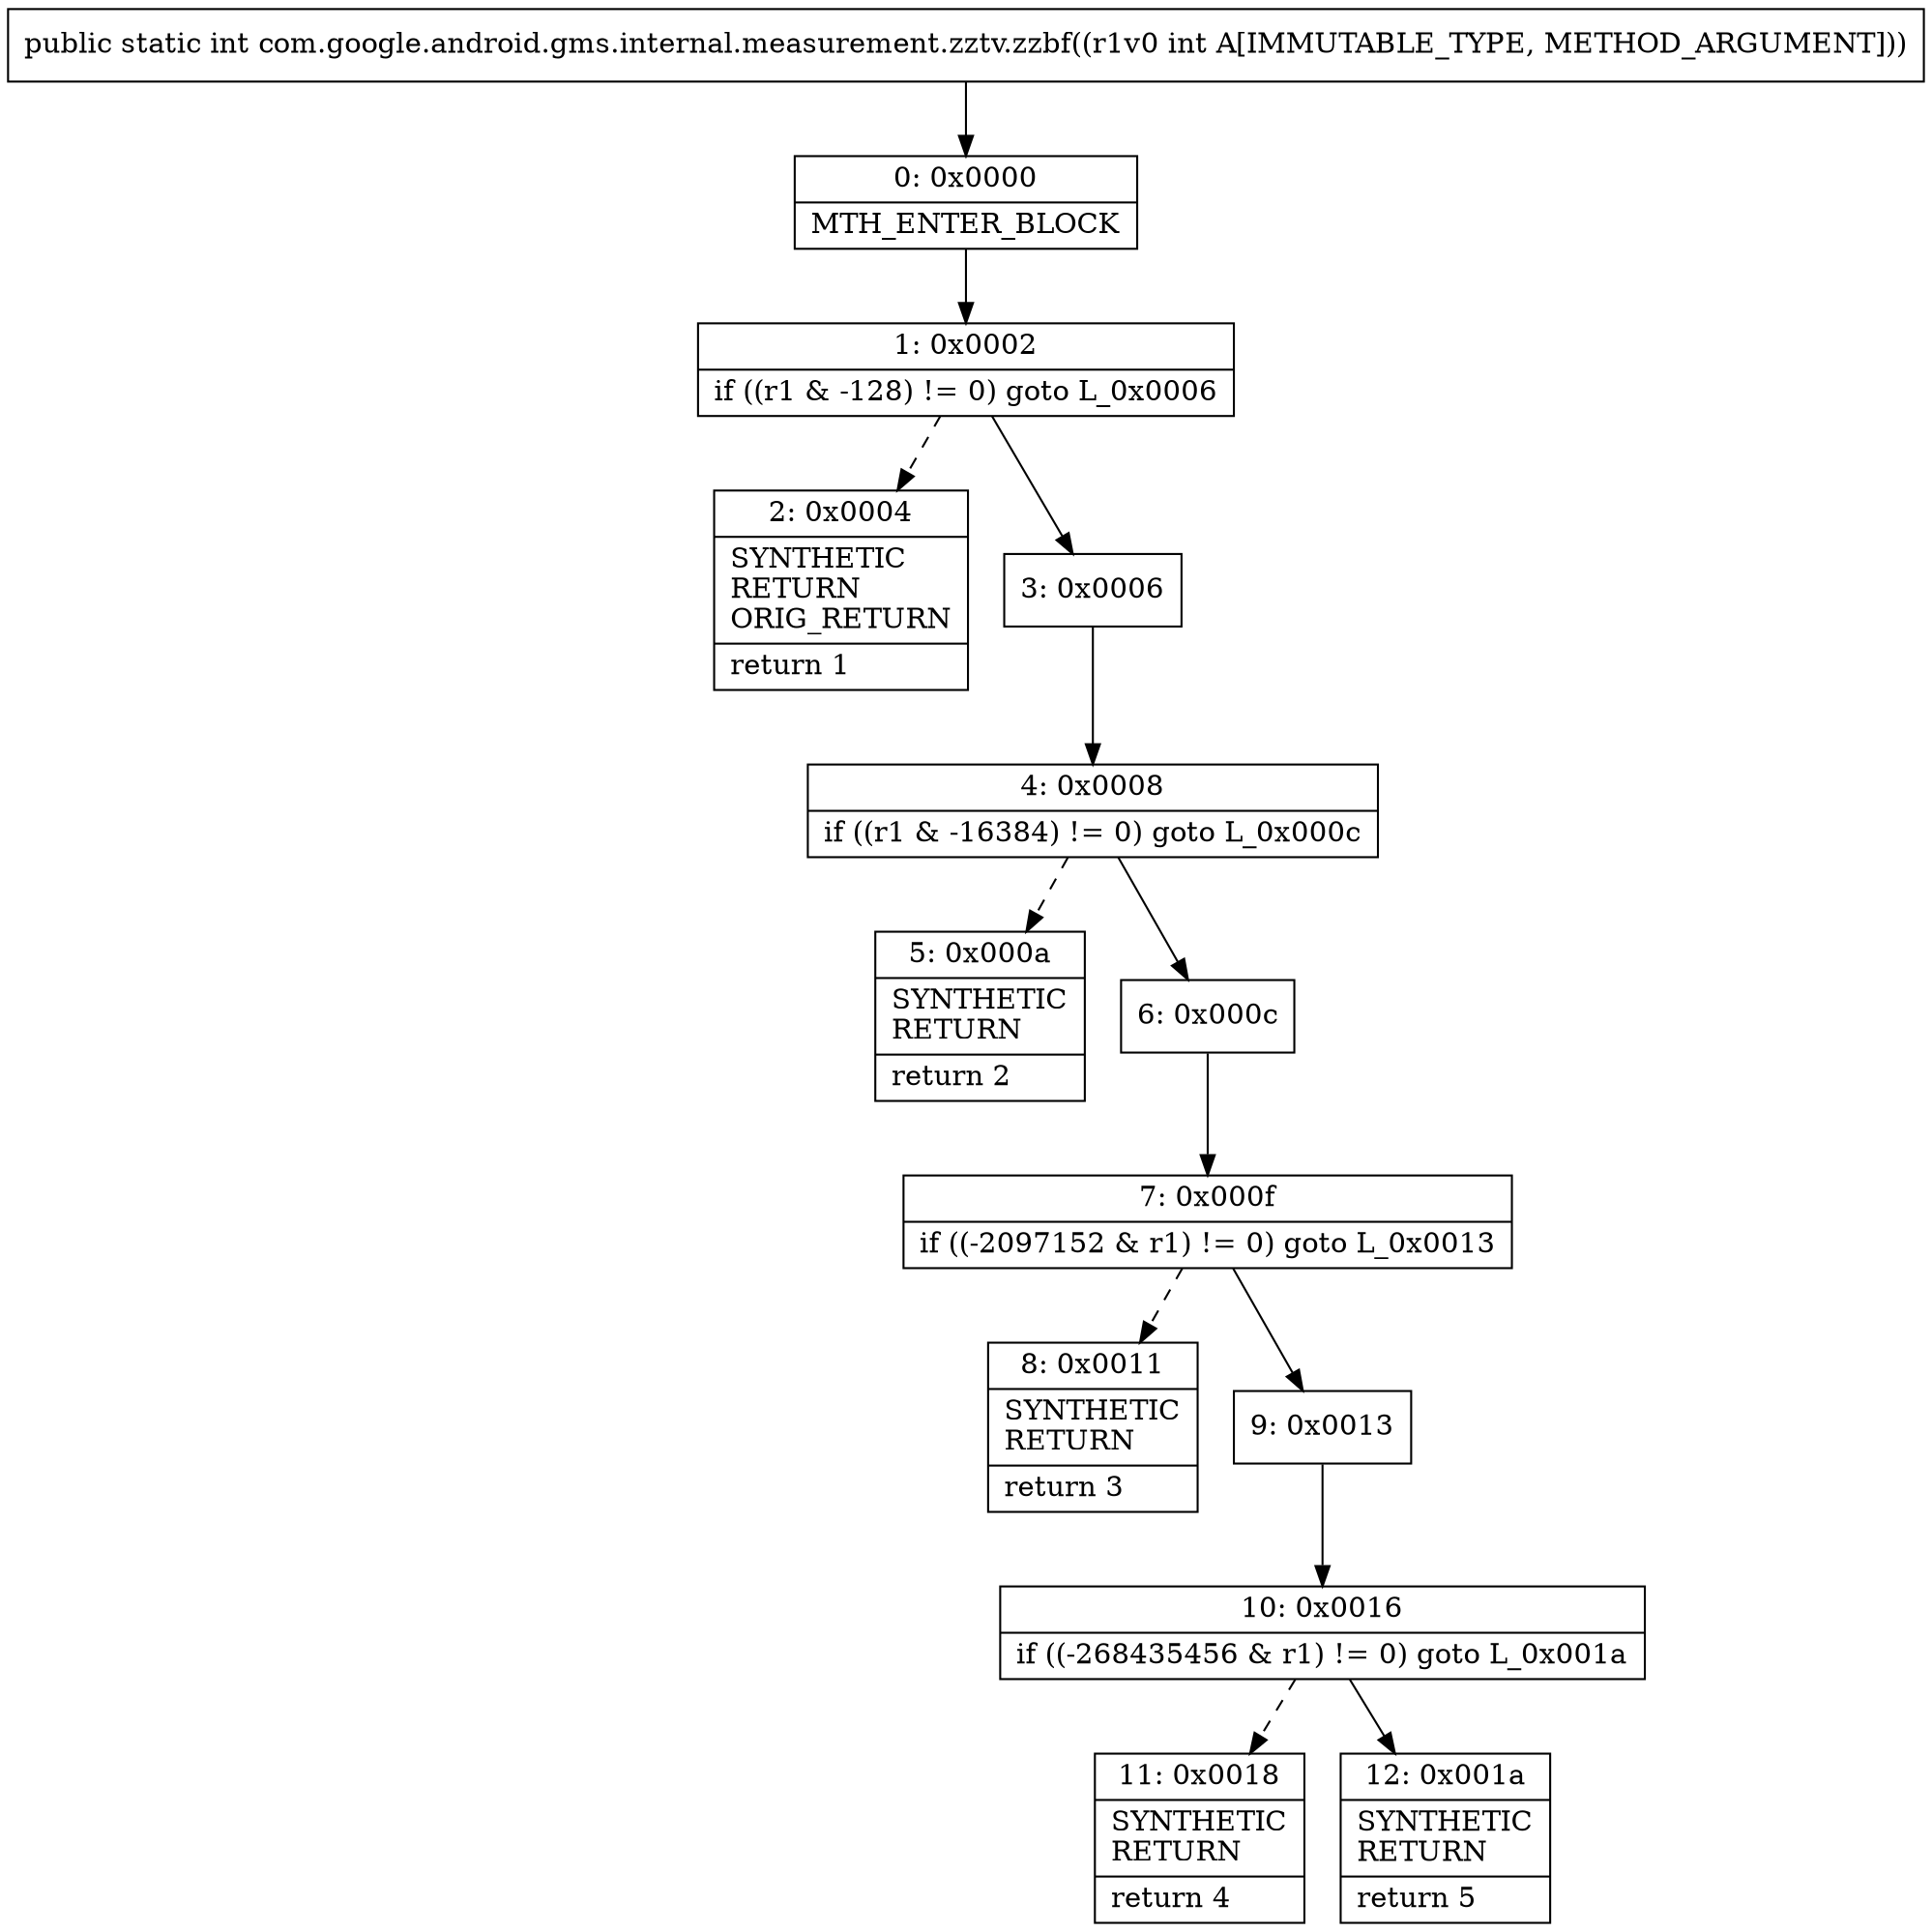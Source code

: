 digraph "CFG forcom.google.android.gms.internal.measurement.zztv.zzbf(I)I" {
Node_0 [shape=record,label="{0\:\ 0x0000|MTH_ENTER_BLOCK\l}"];
Node_1 [shape=record,label="{1\:\ 0x0002|if ((r1 & \-128) != 0) goto L_0x0006\l}"];
Node_2 [shape=record,label="{2\:\ 0x0004|SYNTHETIC\lRETURN\lORIG_RETURN\l|return 1\l}"];
Node_3 [shape=record,label="{3\:\ 0x0006}"];
Node_4 [shape=record,label="{4\:\ 0x0008|if ((r1 & \-16384) != 0) goto L_0x000c\l}"];
Node_5 [shape=record,label="{5\:\ 0x000a|SYNTHETIC\lRETURN\l|return 2\l}"];
Node_6 [shape=record,label="{6\:\ 0x000c}"];
Node_7 [shape=record,label="{7\:\ 0x000f|if ((\-2097152 & r1) != 0) goto L_0x0013\l}"];
Node_8 [shape=record,label="{8\:\ 0x0011|SYNTHETIC\lRETURN\l|return 3\l}"];
Node_9 [shape=record,label="{9\:\ 0x0013}"];
Node_10 [shape=record,label="{10\:\ 0x0016|if ((\-268435456 & r1) != 0) goto L_0x001a\l}"];
Node_11 [shape=record,label="{11\:\ 0x0018|SYNTHETIC\lRETURN\l|return 4\l}"];
Node_12 [shape=record,label="{12\:\ 0x001a|SYNTHETIC\lRETURN\l|return 5\l}"];
MethodNode[shape=record,label="{public static int com.google.android.gms.internal.measurement.zztv.zzbf((r1v0 int A[IMMUTABLE_TYPE, METHOD_ARGUMENT])) }"];
MethodNode -> Node_0;
Node_0 -> Node_1;
Node_1 -> Node_2[style=dashed];
Node_1 -> Node_3;
Node_3 -> Node_4;
Node_4 -> Node_5[style=dashed];
Node_4 -> Node_6;
Node_6 -> Node_7;
Node_7 -> Node_8[style=dashed];
Node_7 -> Node_9;
Node_9 -> Node_10;
Node_10 -> Node_11[style=dashed];
Node_10 -> Node_12;
}

